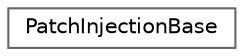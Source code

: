 digraph "Graphical Class Hierarchy"
{
 // LATEX_PDF_SIZE
  bgcolor="transparent";
  edge [fontname=Helvetica,fontsize=10,labelfontname=Helvetica,labelfontsize=10];
  node [fontname=Helvetica,fontsize=10,shape=box,height=0.2,width=0.4];
  rankdir="LR";
  Node0 [id="Node000000",label="PatchInjectionBase",height=0.2,width=0.4,color="grey40", fillcolor="white", style="filled",URL="$classFoam_1_1PatchInjectionBase.html",tooltip="Base class for patch-based injection models."];
}
